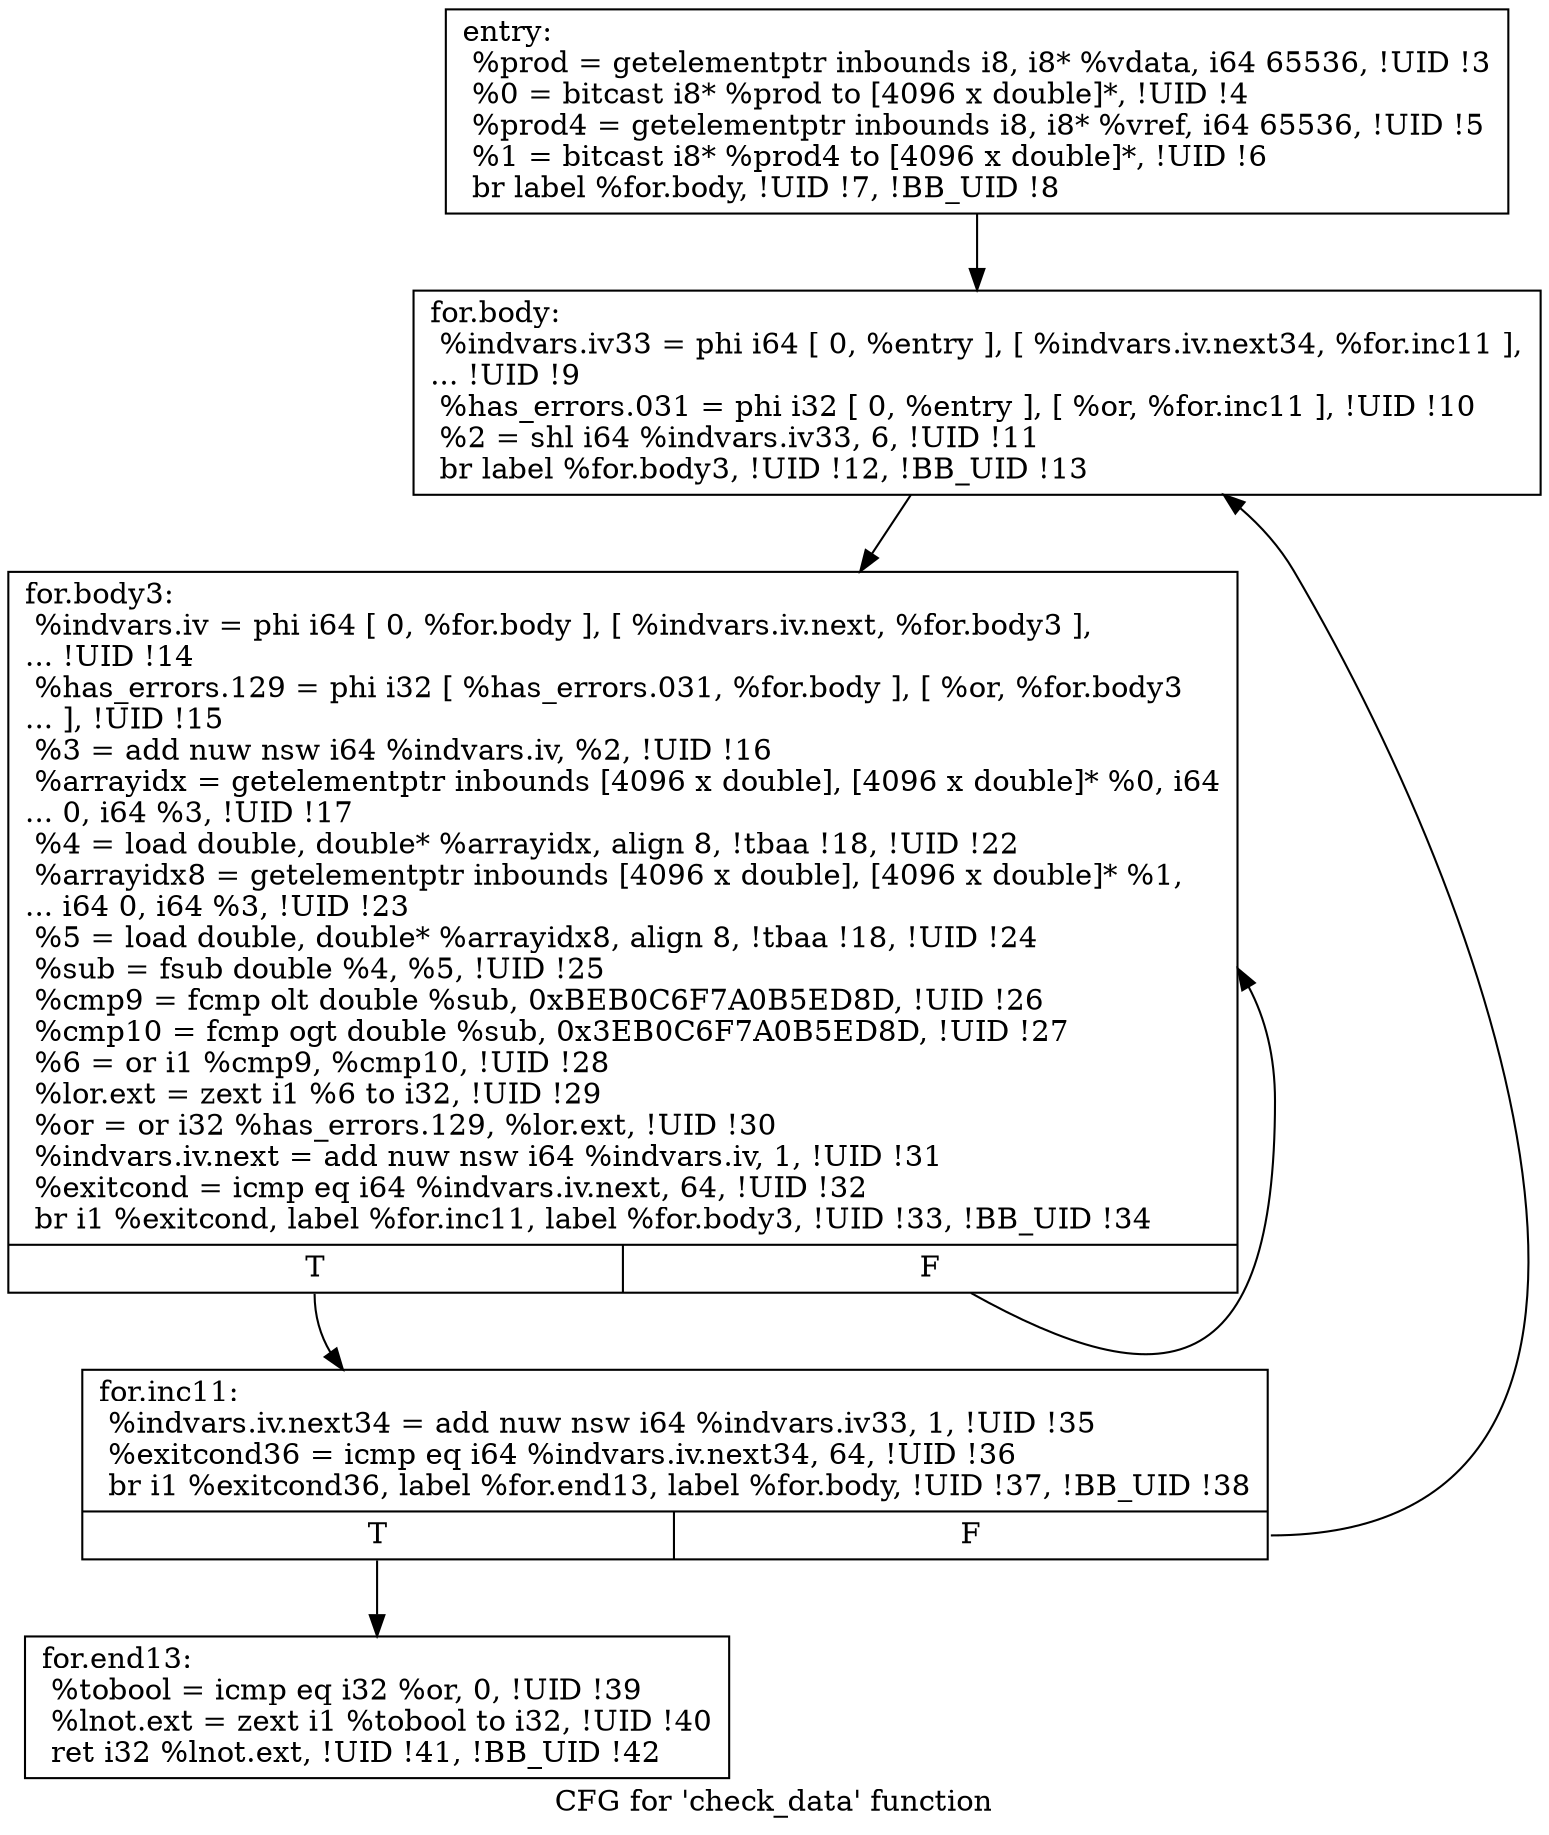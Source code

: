 digraph "CFG for 'check_data' function" {
	label="CFG for 'check_data' function";

	Node0x55f971c86610 [shape=record,label="{entry:\l  %prod = getelementptr inbounds i8, i8* %vdata, i64 65536, !UID !3\l  %0 = bitcast i8* %prod to [4096 x double]*, !UID !4\l  %prod4 = getelementptr inbounds i8, i8* %vref, i64 65536, !UID !5\l  %1 = bitcast i8* %prod4 to [4096 x double]*, !UID !6\l  br label %for.body, !UID !7, !BB_UID !8\l}"];
	Node0x55f971c86610 -> Node0x55f971c72fc0;
	Node0x55f971c72fc0 [shape=record,label="{for.body:                                         \l  %indvars.iv33 = phi i64 [ 0, %entry ], [ %indvars.iv.next34, %for.inc11 ],\l... !UID !9\l  %has_errors.031 = phi i32 [ 0, %entry ], [ %or, %for.inc11 ], !UID !10\l  %2 = shl i64 %indvars.iv33, 6, !UID !11\l  br label %for.body3, !UID !12, !BB_UID !13\l}"];
	Node0x55f971c72fc0 -> Node0x55f971c73010;
	Node0x55f971c73010 [shape=record,label="{for.body3:                                        \l  %indvars.iv = phi i64 [ 0, %for.body ], [ %indvars.iv.next, %for.body3 ],\l... !UID !14\l  %has_errors.129 = phi i32 [ %has_errors.031, %for.body ], [ %or, %for.body3\l... ], !UID !15\l  %3 = add nuw nsw i64 %indvars.iv, %2, !UID !16\l  %arrayidx = getelementptr inbounds [4096 x double], [4096 x double]* %0, i64\l... 0, i64 %3, !UID !17\l  %4 = load double, double* %arrayidx, align 8, !tbaa !18, !UID !22\l  %arrayidx8 = getelementptr inbounds [4096 x double], [4096 x double]* %1,\l... i64 0, i64 %3, !UID !23\l  %5 = load double, double* %arrayidx8, align 8, !tbaa !18, !UID !24\l  %sub = fsub double %4, %5, !UID !25\l  %cmp9 = fcmp olt double %sub, 0xBEB0C6F7A0B5ED8D, !UID !26\l  %cmp10 = fcmp ogt double %sub, 0x3EB0C6F7A0B5ED8D, !UID !27\l  %6 = or i1 %cmp9, %cmp10, !UID !28\l  %lor.ext = zext i1 %6 to i32, !UID !29\l  %or = or i32 %has_errors.129, %lor.ext, !UID !30\l  %indvars.iv.next = add nuw nsw i64 %indvars.iv, 1, !UID !31\l  %exitcond = icmp eq i64 %indvars.iv.next, 64, !UID !32\l  br i1 %exitcond, label %for.inc11, label %for.body3, !UID !33, !BB_UID !34\l|{<s0>T|<s1>F}}"];
	Node0x55f971c73010:s0 -> Node0x55f971c73060;
	Node0x55f971c73010:s1 -> Node0x55f971c73010;
	Node0x55f971c73060 [shape=record,label="{for.inc11:                                        \l  %indvars.iv.next34 = add nuw nsw i64 %indvars.iv33, 1, !UID !35\l  %exitcond36 = icmp eq i64 %indvars.iv.next34, 64, !UID !36\l  br i1 %exitcond36, label %for.end13, label %for.body, !UID !37, !BB_UID !38\l|{<s0>T|<s1>F}}"];
	Node0x55f971c73060:s0 -> Node0x55f971c730b0;
	Node0x55f971c73060:s1 -> Node0x55f971c72fc0;
	Node0x55f971c730b0 [shape=record,label="{for.end13:                                        \l  %tobool = icmp eq i32 %or, 0, !UID !39\l  %lnot.ext = zext i1 %tobool to i32, !UID !40\l  ret i32 %lnot.ext, !UID !41, !BB_UID !42\l}"];
}
